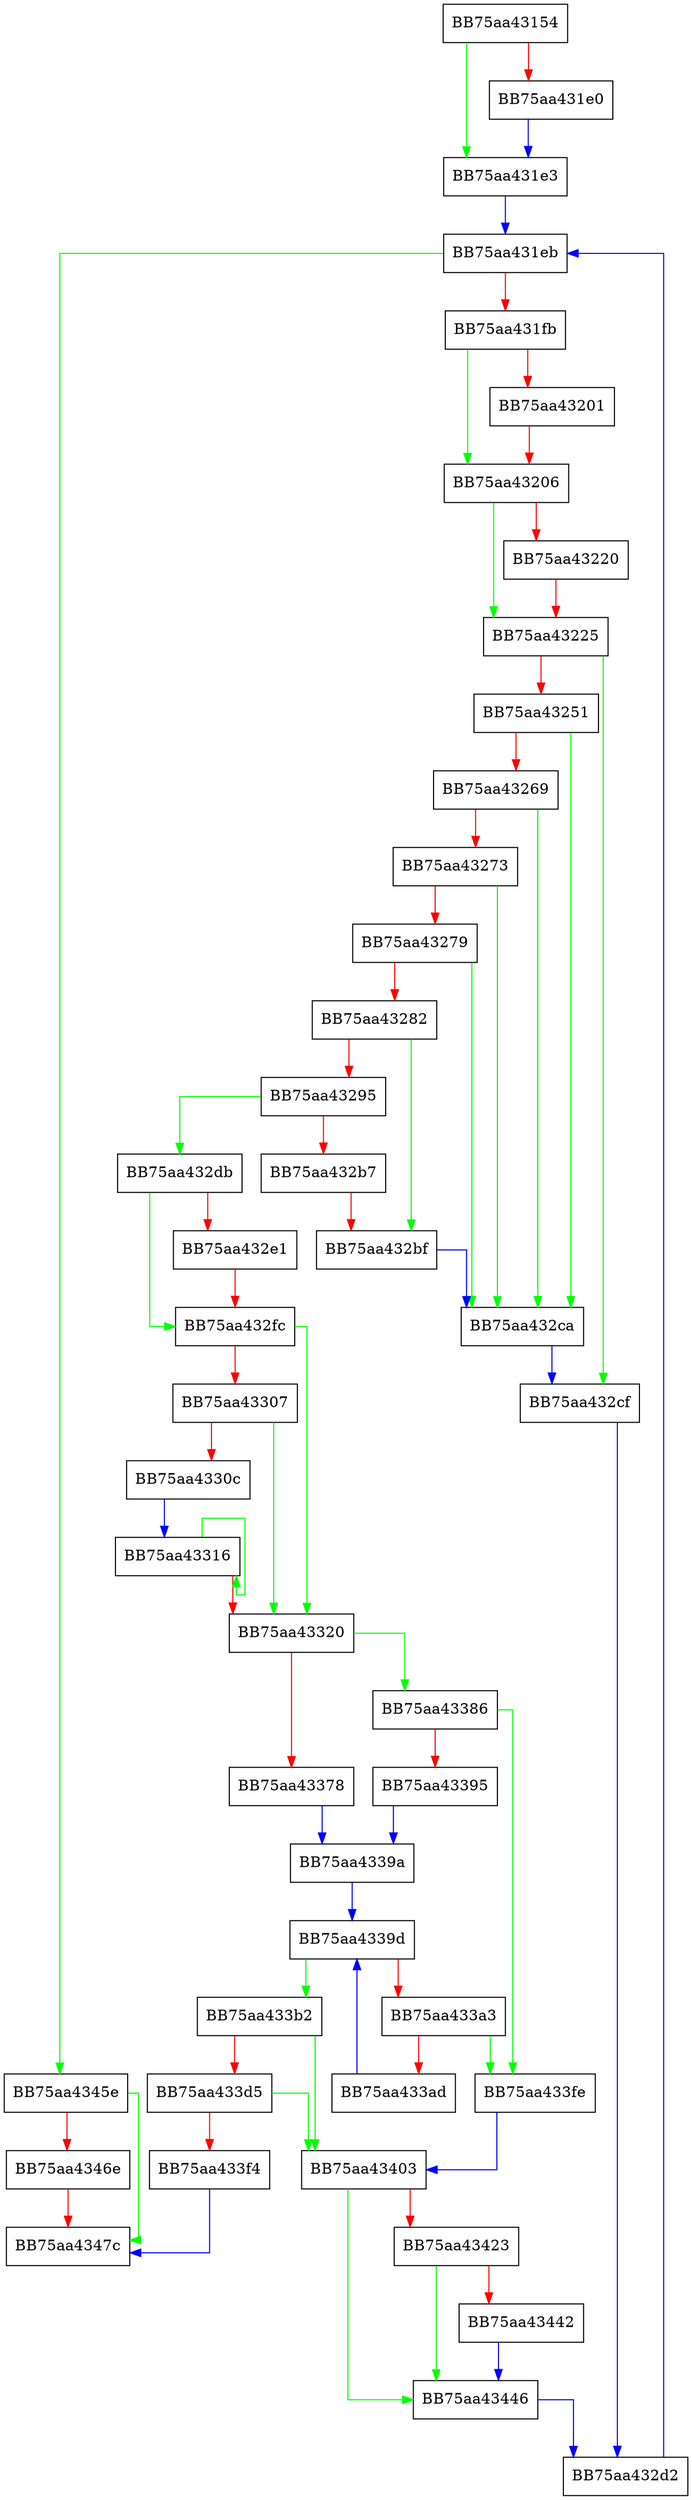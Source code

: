 digraph W6_ProcessMacros {
  node [shape="box"];
  graph [splines=ortho];
  BB75aa43154 -> BB75aa431e3 [color="green"];
  BB75aa43154 -> BB75aa431e0 [color="red"];
  BB75aa431e0 -> BB75aa431e3 [color="blue"];
  BB75aa431e3 -> BB75aa431eb [color="blue"];
  BB75aa431eb -> BB75aa4345e [color="green"];
  BB75aa431eb -> BB75aa431fb [color="red"];
  BB75aa431fb -> BB75aa43206 [color="green"];
  BB75aa431fb -> BB75aa43201 [color="red"];
  BB75aa43201 -> BB75aa43206 [color="red"];
  BB75aa43206 -> BB75aa43225 [color="green"];
  BB75aa43206 -> BB75aa43220 [color="red"];
  BB75aa43220 -> BB75aa43225 [color="red"];
  BB75aa43225 -> BB75aa432cf [color="green"];
  BB75aa43225 -> BB75aa43251 [color="red"];
  BB75aa43251 -> BB75aa432ca [color="green"];
  BB75aa43251 -> BB75aa43269 [color="red"];
  BB75aa43269 -> BB75aa432ca [color="green"];
  BB75aa43269 -> BB75aa43273 [color="red"];
  BB75aa43273 -> BB75aa432ca [color="green"];
  BB75aa43273 -> BB75aa43279 [color="red"];
  BB75aa43279 -> BB75aa432ca [color="green"];
  BB75aa43279 -> BB75aa43282 [color="red"];
  BB75aa43282 -> BB75aa432bf [color="green"];
  BB75aa43282 -> BB75aa43295 [color="red"];
  BB75aa43295 -> BB75aa432db [color="green"];
  BB75aa43295 -> BB75aa432b7 [color="red"];
  BB75aa432b7 -> BB75aa432bf [color="red"];
  BB75aa432bf -> BB75aa432ca [color="blue"];
  BB75aa432ca -> BB75aa432cf [color="blue"];
  BB75aa432cf -> BB75aa432d2 [color="blue"];
  BB75aa432d2 -> BB75aa431eb [color="blue"];
  BB75aa432db -> BB75aa432fc [color="green"];
  BB75aa432db -> BB75aa432e1 [color="red"];
  BB75aa432e1 -> BB75aa432fc [color="red"];
  BB75aa432fc -> BB75aa43320 [color="green"];
  BB75aa432fc -> BB75aa43307 [color="red"];
  BB75aa43307 -> BB75aa43320 [color="green"];
  BB75aa43307 -> BB75aa4330c [color="red"];
  BB75aa4330c -> BB75aa43316 [color="blue"];
  BB75aa43316 -> BB75aa43316 [color="green"];
  BB75aa43316 -> BB75aa43320 [color="red"];
  BB75aa43320 -> BB75aa43386 [color="green"];
  BB75aa43320 -> BB75aa43378 [color="red"];
  BB75aa43378 -> BB75aa4339a [color="blue"];
  BB75aa43386 -> BB75aa433fe [color="green"];
  BB75aa43386 -> BB75aa43395 [color="red"];
  BB75aa43395 -> BB75aa4339a [color="blue"];
  BB75aa4339a -> BB75aa4339d [color="blue"];
  BB75aa4339d -> BB75aa433b2 [color="green"];
  BB75aa4339d -> BB75aa433a3 [color="red"];
  BB75aa433a3 -> BB75aa433fe [color="green"];
  BB75aa433a3 -> BB75aa433ad [color="red"];
  BB75aa433ad -> BB75aa4339d [color="blue"];
  BB75aa433b2 -> BB75aa43403 [color="green"];
  BB75aa433b2 -> BB75aa433d5 [color="red"];
  BB75aa433d5 -> BB75aa43403 [color="green"];
  BB75aa433d5 -> BB75aa433f4 [color="red"];
  BB75aa433f4 -> BB75aa4347c [color="blue"];
  BB75aa433fe -> BB75aa43403 [color="blue"];
  BB75aa43403 -> BB75aa43446 [color="green"];
  BB75aa43403 -> BB75aa43423 [color="red"];
  BB75aa43423 -> BB75aa43446 [color="green"];
  BB75aa43423 -> BB75aa43442 [color="red"];
  BB75aa43442 -> BB75aa43446 [color="blue"];
  BB75aa43446 -> BB75aa432d2 [color="blue"];
  BB75aa4345e -> BB75aa4347c [color="green"];
  BB75aa4345e -> BB75aa4346e [color="red"];
  BB75aa4346e -> BB75aa4347c [color="red"];
}